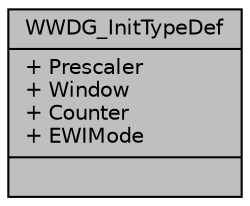 digraph "WWDG_InitTypeDef"
{
  edge [fontname="Helvetica",fontsize="10",labelfontname="Helvetica",labelfontsize="10"];
  node [fontname="Helvetica",fontsize="10",shape=record];
  Node1 [label="{WWDG_InitTypeDef\n|+ Prescaler\l+ Window\l+ Counter\l+ EWIMode\l|}",height=0.2,width=0.4,color="black", fillcolor="grey75", style="filled", fontcolor="black"];
}
